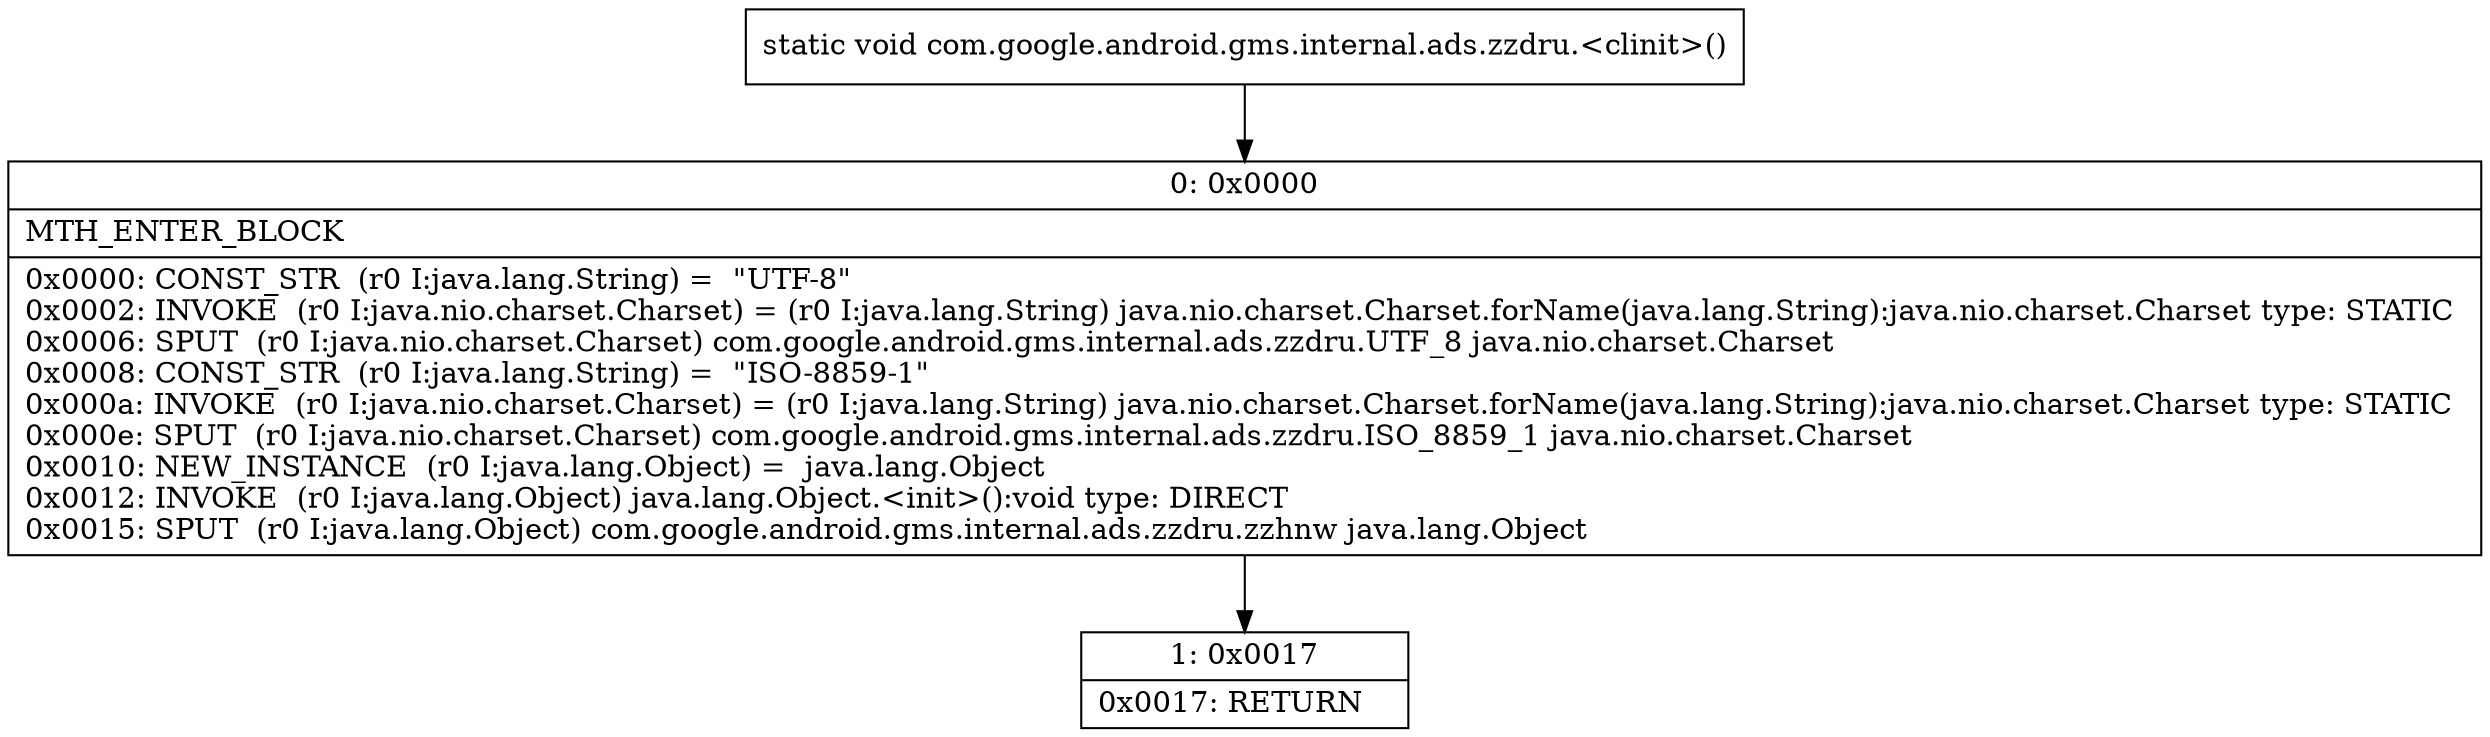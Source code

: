digraph "CFG forcom.google.android.gms.internal.ads.zzdru.\<clinit\>()V" {
Node_0 [shape=record,label="{0\:\ 0x0000|MTH_ENTER_BLOCK\l|0x0000: CONST_STR  (r0 I:java.lang.String) =  \"UTF\-8\" \l0x0002: INVOKE  (r0 I:java.nio.charset.Charset) = (r0 I:java.lang.String) java.nio.charset.Charset.forName(java.lang.String):java.nio.charset.Charset type: STATIC \l0x0006: SPUT  (r0 I:java.nio.charset.Charset) com.google.android.gms.internal.ads.zzdru.UTF_8 java.nio.charset.Charset \l0x0008: CONST_STR  (r0 I:java.lang.String) =  \"ISO\-8859\-1\" \l0x000a: INVOKE  (r0 I:java.nio.charset.Charset) = (r0 I:java.lang.String) java.nio.charset.Charset.forName(java.lang.String):java.nio.charset.Charset type: STATIC \l0x000e: SPUT  (r0 I:java.nio.charset.Charset) com.google.android.gms.internal.ads.zzdru.ISO_8859_1 java.nio.charset.Charset \l0x0010: NEW_INSTANCE  (r0 I:java.lang.Object) =  java.lang.Object \l0x0012: INVOKE  (r0 I:java.lang.Object) java.lang.Object.\<init\>():void type: DIRECT \l0x0015: SPUT  (r0 I:java.lang.Object) com.google.android.gms.internal.ads.zzdru.zzhnw java.lang.Object \l}"];
Node_1 [shape=record,label="{1\:\ 0x0017|0x0017: RETURN   \l}"];
MethodNode[shape=record,label="{static void com.google.android.gms.internal.ads.zzdru.\<clinit\>() }"];
MethodNode -> Node_0;
Node_0 -> Node_1;
}

